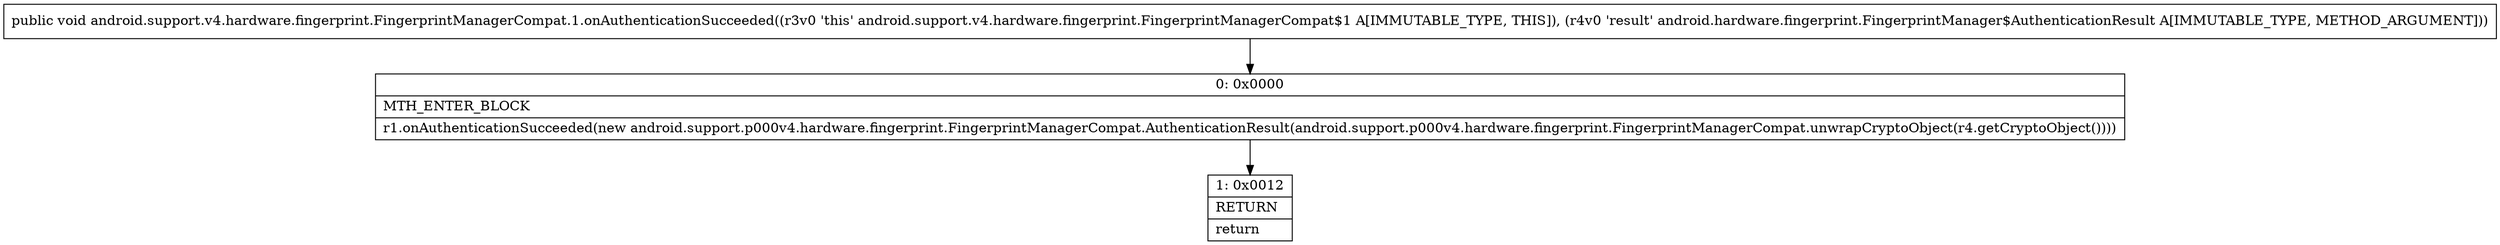 digraph "CFG forandroid.support.v4.hardware.fingerprint.FingerprintManagerCompat.1.onAuthenticationSucceeded(Landroid\/hardware\/fingerprint\/FingerprintManager$AuthenticationResult;)V" {
Node_0 [shape=record,label="{0\:\ 0x0000|MTH_ENTER_BLOCK\l|r1.onAuthenticationSucceeded(new android.support.p000v4.hardware.fingerprint.FingerprintManagerCompat.AuthenticationResult(android.support.p000v4.hardware.fingerprint.FingerprintManagerCompat.unwrapCryptoObject(r4.getCryptoObject())))\l}"];
Node_1 [shape=record,label="{1\:\ 0x0012|RETURN\l|return\l}"];
MethodNode[shape=record,label="{public void android.support.v4.hardware.fingerprint.FingerprintManagerCompat.1.onAuthenticationSucceeded((r3v0 'this' android.support.v4.hardware.fingerprint.FingerprintManagerCompat$1 A[IMMUTABLE_TYPE, THIS]), (r4v0 'result' android.hardware.fingerprint.FingerprintManager$AuthenticationResult A[IMMUTABLE_TYPE, METHOD_ARGUMENT])) }"];
MethodNode -> Node_0;
Node_0 -> Node_1;
}

